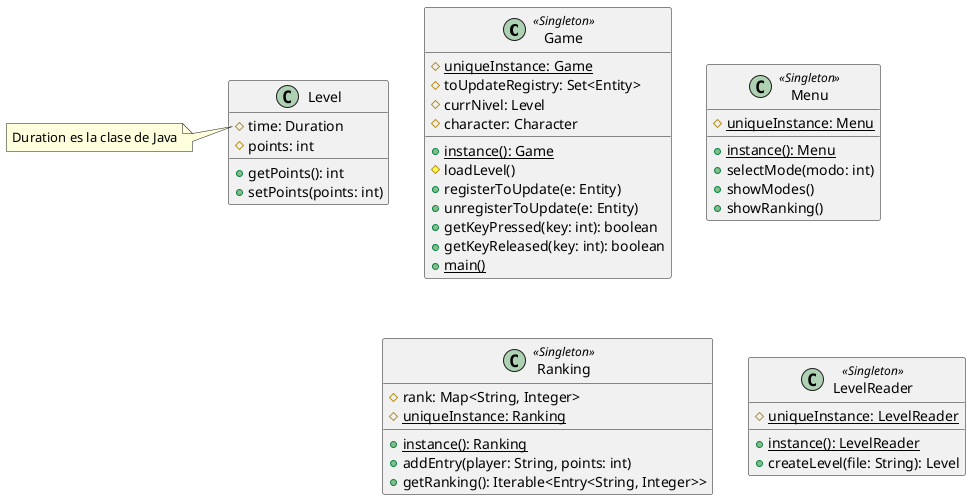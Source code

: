 @startuml
class Game <<Singleton>> {
    #{static} uniqueInstance: Game
    #toUpdateRegistry: Set<Entity>
    #currNivel: Level
    #character: Character
    +{static} instance(): Game
    #loadLevel()
    +registerToUpdate(e: Entity)
    +unregisterToUpdate(e: Entity)
    +getKeyPressed(key: int): boolean
    +getKeyReleased(key: int): boolean
    +{static} main()
}

class Level{
    #time: Duration
    #points: int
    +getPoints(): int
    +setPoints(points: int)
}
note left of Level::time
Duration es la clase de Java
end note

class Menu <<Singleton>> {
    #{static} uniqueInstance: Menu
    +{static} instance(): Menu
    +selectMode(modo: int)
    +showModes()
    +showRanking()
    ' TODO: implementar la UI del menu
}

class Ranking <<Singleton>> {
    #rank: Map<String, Integer>
    #{static} uniqueInstance: Ranking
    +{static} instance(): Ranking
    +addEntry(player: String, points: int)
    +getRanking(): Iterable<Entry<String, Integer>>
}

class LevelReader <<Singleton>> {
    #{static} uniqueInstance: LevelReader
    +{static} instance(): LevelReader
    +createLevel(file: String): Level
}
@enduml
